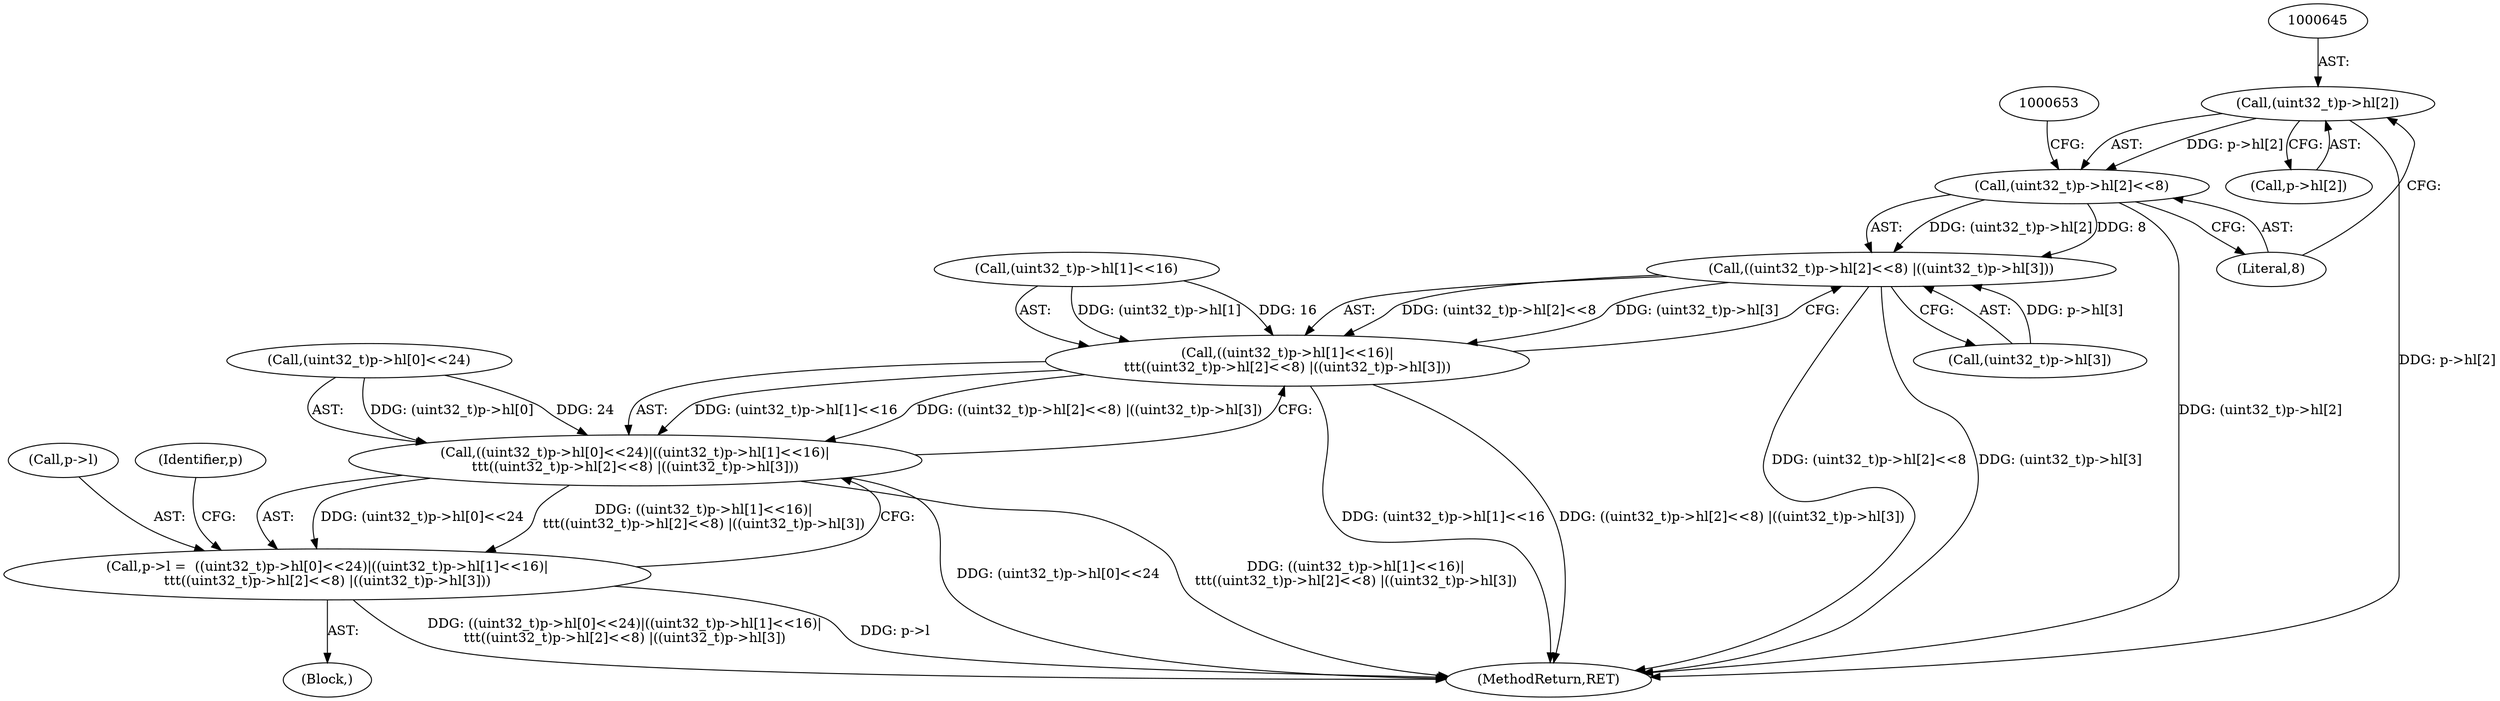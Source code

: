 digraph "0_file_27a14bc7ba285a0a5ebfdb55e54001aa11932b08@pointer" {
"1000644" [label="(Call,(uint32_t)p->hl[2])"];
"1000643" [label="(Call,(uint32_t)p->hl[2]<<8)"];
"1000642" [label="(Call,((uint32_t)p->hl[2]<<8) |((uint32_t)p->hl[3]))"];
"1000632" [label="(Call,((uint32_t)p->hl[1]<<16)|\n\t\t\t((uint32_t)p->hl[2]<<8) |((uint32_t)p->hl[3]))"];
"1000622" [label="(Call,((uint32_t)p->hl[0]<<24)|((uint32_t)p->hl[1]<<16)|\n\t\t\t((uint32_t)p->hl[2]<<8) |((uint32_t)p->hl[3]))"];
"1000618" [label="(Call,p->l =  ((uint32_t)p->hl[0]<<24)|((uint32_t)p->hl[1]<<16)|\n\t\t\t((uint32_t)p->hl[2]<<8) |((uint32_t)p->hl[3]))"];
"1000633" [label="(Call,(uint32_t)p->hl[1]<<16)"];
"1000632" [label="(Call,((uint32_t)p->hl[1]<<16)|\n\t\t\t((uint32_t)p->hl[2]<<8) |((uint32_t)p->hl[3]))"];
"1000646" [label="(Call,p->hl[2])"];
"1000123" [label="(Block,)"];
"1000623" [label="(Call,(uint32_t)p->hl[0]<<24)"];
"1000644" [label="(Call,(uint32_t)p->hl[2])"];
"1000619" [label="(Call,p->l)"];
"1000660" [label="(Identifier,p)"];
"1000618" [label="(Call,p->l =  ((uint32_t)p->hl[0]<<24)|((uint32_t)p->hl[1]<<16)|\n\t\t\t((uint32_t)p->hl[2]<<8) |((uint32_t)p->hl[3]))"];
"1000908" [label="(MethodReturn,RET)"];
"1000652" [label="(Call,(uint32_t)p->hl[3])"];
"1000622" [label="(Call,((uint32_t)p->hl[0]<<24)|((uint32_t)p->hl[1]<<16)|\n\t\t\t((uint32_t)p->hl[2]<<8) |((uint32_t)p->hl[3]))"];
"1000643" [label="(Call,(uint32_t)p->hl[2]<<8)"];
"1000642" [label="(Call,((uint32_t)p->hl[2]<<8) |((uint32_t)p->hl[3]))"];
"1000651" [label="(Literal,8)"];
"1000644" -> "1000643"  [label="AST: "];
"1000644" -> "1000646"  [label="CFG: "];
"1000645" -> "1000644"  [label="AST: "];
"1000646" -> "1000644"  [label="AST: "];
"1000651" -> "1000644"  [label="CFG: "];
"1000644" -> "1000908"  [label="DDG: p->hl[2]"];
"1000644" -> "1000643"  [label="DDG: p->hl[2]"];
"1000643" -> "1000642"  [label="AST: "];
"1000643" -> "1000651"  [label="CFG: "];
"1000651" -> "1000643"  [label="AST: "];
"1000653" -> "1000643"  [label="CFG: "];
"1000643" -> "1000908"  [label="DDG: (uint32_t)p->hl[2]"];
"1000643" -> "1000642"  [label="DDG: (uint32_t)p->hl[2]"];
"1000643" -> "1000642"  [label="DDG: 8"];
"1000642" -> "1000632"  [label="AST: "];
"1000642" -> "1000652"  [label="CFG: "];
"1000652" -> "1000642"  [label="AST: "];
"1000632" -> "1000642"  [label="CFG: "];
"1000642" -> "1000908"  [label="DDG: (uint32_t)p->hl[2]<<8"];
"1000642" -> "1000908"  [label="DDG: (uint32_t)p->hl[3]"];
"1000642" -> "1000632"  [label="DDG: (uint32_t)p->hl[2]<<8"];
"1000642" -> "1000632"  [label="DDG: (uint32_t)p->hl[3]"];
"1000652" -> "1000642"  [label="DDG: p->hl[3]"];
"1000632" -> "1000622"  [label="AST: "];
"1000633" -> "1000632"  [label="AST: "];
"1000622" -> "1000632"  [label="CFG: "];
"1000632" -> "1000908"  [label="DDG: (uint32_t)p->hl[1]<<16"];
"1000632" -> "1000908"  [label="DDG: ((uint32_t)p->hl[2]<<8) |((uint32_t)p->hl[3])"];
"1000632" -> "1000622"  [label="DDG: (uint32_t)p->hl[1]<<16"];
"1000632" -> "1000622"  [label="DDG: ((uint32_t)p->hl[2]<<8) |((uint32_t)p->hl[3])"];
"1000633" -> "1000632"  [label="DDG: (uint32_t)p->hl[1]"];
"1000633" -> "1000632"  [label="DDG: 16"];
"1000622" -> "1000618"  [label="AST: "];
"1000623" -> "1000622"  [label="AST: "];
"1000618" -> "1000622"  [label="CFG: "];
"1000622" -> "1000908"  [label="DDG: (uint32_t)p->hl[0]<<24"];
"1000622" -> "1000908"  [label="DDG: ((uint32_t)p->hl[1]<<16)|\n\t\t\t((uint32_t)p->hl[2]<<8) |((uint32_t)p->hl[3])"];
"1000622" -> "1000618"  [label="DDG: (uint32_t)p->hl[0]<<24"];
"1000622" -> "1000618"  [label="DDG: ((uint32_t)p->hl[1]<<16)|\n\t\t\t((uint32_t)p->hl[2]<<8) |((uint32_t)p->hl[3])"];
"1000623" -> "1000622"  [label="DDG: (uint32_t)p->hl[0]"];
"1000623" -> "1000622"  [label="DDG: 24"];
"1000618" -> "1000123"  [label="AST: "];
"1000619" -> "1000618"  [label="AST: "];
"1000660" -> "1000618"  [label="CFG: "];
"1000618" -> "1000908"  [label="DDG: ((uint32_t)p->hl[0]<<24)|((uint32_t)p->hl[1]<<16)|\n\t\t\t((uint32_t)p->hl[2]<<8) |((uint32_t)p->hl[3])"];
"1000618" -> "1000908"  [label="DDG: p->l"];
}
